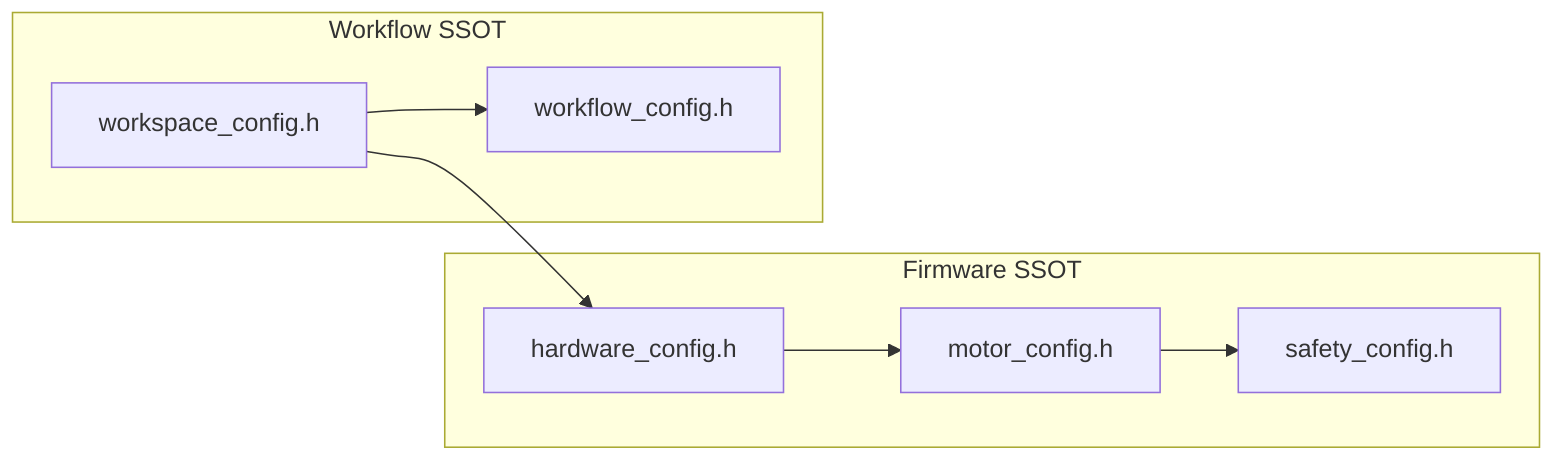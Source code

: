 flowchart LR
  subgraph SSOT_Firmware[Firmware SSOT]
    H[hardware_config.h]
    M[motor_config.h]
    S[safety_config.h]
  end
  subgraph SSOT_Workflow[Workflow SSOT]
    W[workspace_config.h]
    F[workflow_config.h]
  end
  H --> M
  M --> S
  W --> H
  W --> F